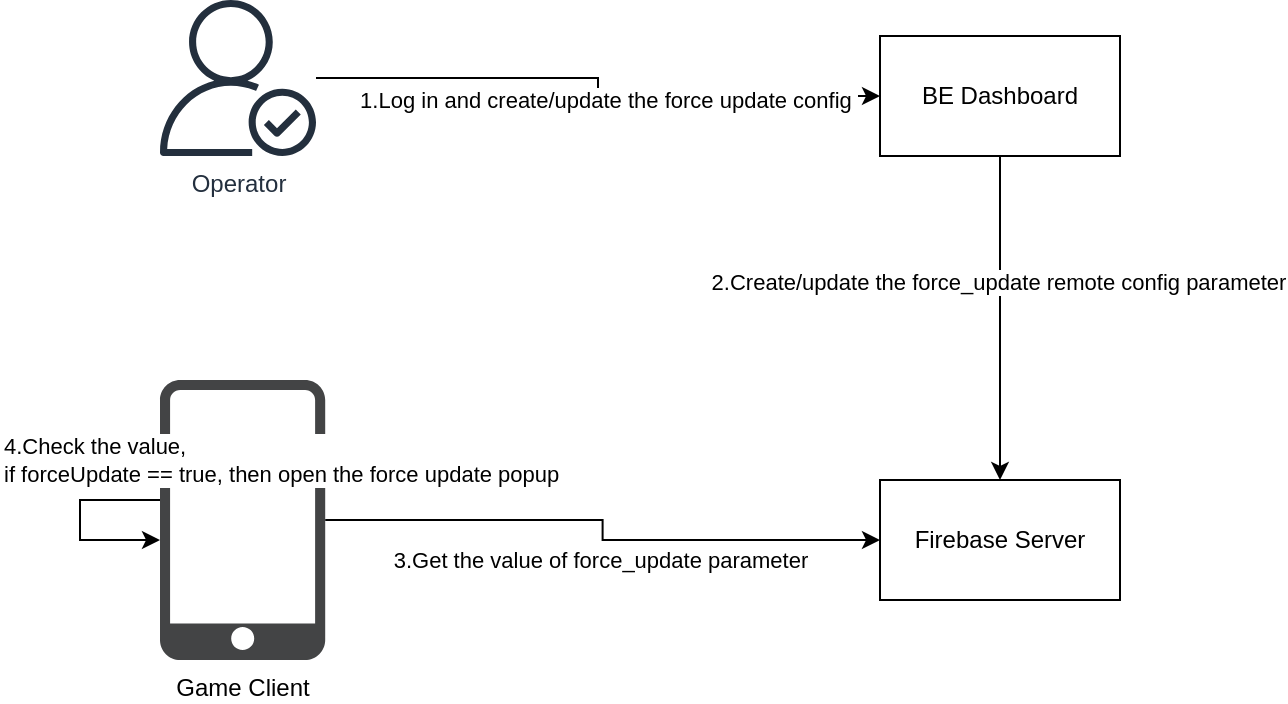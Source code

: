 <mxfile version="26.0.5">
  <diagram name="Page-1" id="oLe4ay734A5Wx68TA8hW">
    <mxGraphModel dx="954" dy="559" grid="1" gridSize="10" guides="1" tooltips="1" connect="1" arrows="1" fold="1" page="1" pageScale="1" pageWidth="827" pageHeight="1169" math="0" shadow="0">
      <root>
        <mxCell id="0" />
        <mxCell id="1" parent="0" />
        <mxCell id="AhviKRiUWXPr5EEYWYBn-9" style="edgeStyle=orthogonalEdgeStyle;rounded=0;orthogonalLoop=1;jettySize=auto;html=1;" edge="1" parent="1" source="AhviKRiUWXPr5EEYWYBn-1" target="AhviKRiUWXPr5EEYWYBn-2">
          <mxGeometry relative="1" as="geometry" />
        </mxCell>
        <mxCell id="AhviKRiUWXPr5EEYWYBn-10" value="2.Create/update the force_update remote config parameter" style="edgeLabel;html=1;align=center;verticalAlign=middle;resizable=0;points=[];" vertex="1" connectable="0" parent="AhviKRiUWXPr5EEYWYBn-9">
          <mxGeometry x="-0.222" y="-1" relative="1" as="geometry">
            <mxPoint as="offset" />
          </mxGeometry>
        </mxCell>
        <mxCell id="AhviKRiUWXPr5EEYWYBn-1" value="BE Dashboard" style="rounded=0;whiteSpace=wrap;html=1;" vertex="1" parent="1">
          <mxGeometry x="500" y="148" width="120" height="60" as="geometry" />
        </mxCell>
        <mxCell id="AhviKRiUWXPr5EEYWYBn-2" value="Firebase Server" style="rounded=0;whiteSpace=wrap;html=1;" vertex="1" parent="1">
          <mxGeometry x="500" y="370" width="120" height="60" as="geometry" />
        </mxCell>
        <mxCell id="AhviKRiUWXPr5EEYWYBn-11" style="edgeStyle=orthogonalEdgeStyle;rounded=0;orthogonalLoop=1;jettySize=auto;html=1;entryX=0;entryY=0.5;entryDx=0;entryDy=0;" edge="1" parent="1" source="AhviKRiUWXPr5EEYWYBn-4" target="AhviKRiUWXPr5EEYWYBn-2">
          <mxGeometry relative="1" as="geometry" />
        </mxCell>
        <mxCell id="AhviKRiUWXPr5EEYWYBn-12" value="3.Get the value of force_update parameter" style="edgeLabel;html=1;align=center;verticalAlign=middle;resizable=0;points=[];" vertex="1" connectable="0" parent="AhviKRiUWXPr5EEYWYBn-11">
          <mxGeometry x="-0.364" relative="1" as="geometry">
            <mxPoint x="46" y="20" as="offset" />
          </mxGeometry>
        </mxCell>
        <mxCell id="AhviKRiUWXPr5EEYWYBn-4" value="Game Client" style="sketch=0;pointerEvents=1;shadow=0;dashed=0;html=1;strokeColor=none;fillColor=#434445;aspect=fixed;labelPosition=center;verticalLabelPosition=bottom;verticalAlign=top;align=center;outlineConnect=0;shape=mxgraph.vvd.phone;" vertex="1" parent="1">
          <mxGeometry x="140" y="320" width="82.6" height="140" as="geometry" />
        </mxCell>
        <mxCell id="AhviKRiUWXPr5EEYWYBn-7" value="" style="edgeStyle=orthogonalEdgeStyle;rounded=0;orthogonalLoop=1;jettySize=auto;html=1;" edge="1" parent="1" source="AhviKRiUWXPr5EEYWYBn-5" target="AhviKRiUWXPr5EEYWYBn-1">
          <mxGeometry relative="1" as="geometry">
            <mxPoint x="277" y="169" as="targetPoint" />
          </mxGeometry>
        </mxCell>
        <mxCell id="AhviKRiUWXPr5EEYWYBn-8" value="1.Log in and create/update the force update config&amp;nbsp;" style="edgeLabel;html=1;align=center;verticalAlign=middle;resizable=0;points=[];" vertex="1" connectable="0" parent="AhviKRiUWXPr5EEYWYBn-7">
          <mxGeometry x="0.065" y="-2" relative="1" as="geometry">
            <mxPoint as="offset" />
          </mxGeometry>
        </mxCell>
        <mxCell id="AhviKRiUWXPr5EEYWYBn-5" value="Operator" style="sketch=0;outlineConnect=0;fontColor=#232F3E;gradientColor=none;fillColor=#232F3D;strokeColor=none;dashed=0;verticalLabelPosition=bottom;verticalAlign=top;align=center;html=1;fontSize=12;fontStyle=0;aspect=fixed;pointerEvents=1;shape=mxgraph.aws4.authenticated_user;" vertex="1" parent="1">
          <mxGeometry x="140" y="130" width="78" height="78" as="geometry" />
        </mxCell>
        <mxCell id="AhviKRiUWXPr5EEYWYBn-13" style="edgeStyle=orthogonalEdgeStyle;rounded=0;orthogonalLoop=1;jettySize=auto;html=1;" edge="1" parent="1" source="AhviKRiUWXPr5EEYWYBn-4" target="AhviKRiUWXPr5EEYWYBn-4">
          <mxGeometry relative="1" as="geometry">
            <Array as="points">
              <mxPoint x="100" y="380" />
            </Array>
          </mxGeometry>
        </mxCell>
        <mxCell id="AhviKRiUWXPr5EEYWYBn-14" value="4.Check the value,&amp;nbsp;&lt;div&gt;if forceUpdate == true, then open the force update popup&amp;nbsp;&lt;/div&gt;" style="edgeLabel;html=1;align=left;verticalAlign=middle;resizable=0;points=[];" vertex="1" connectable="0" parent="AhviKRiUWXPr5EEYWYBn-13">
          <mxGeometry x="-0.64" relative="1" as="geometry">
            <mxPoint x="-62" y="-20" as="offset" />
          </mxGeometry>
        </mxCell>
      </root>
    </mxGraphModel>
  </diagram>
</mxfile>
